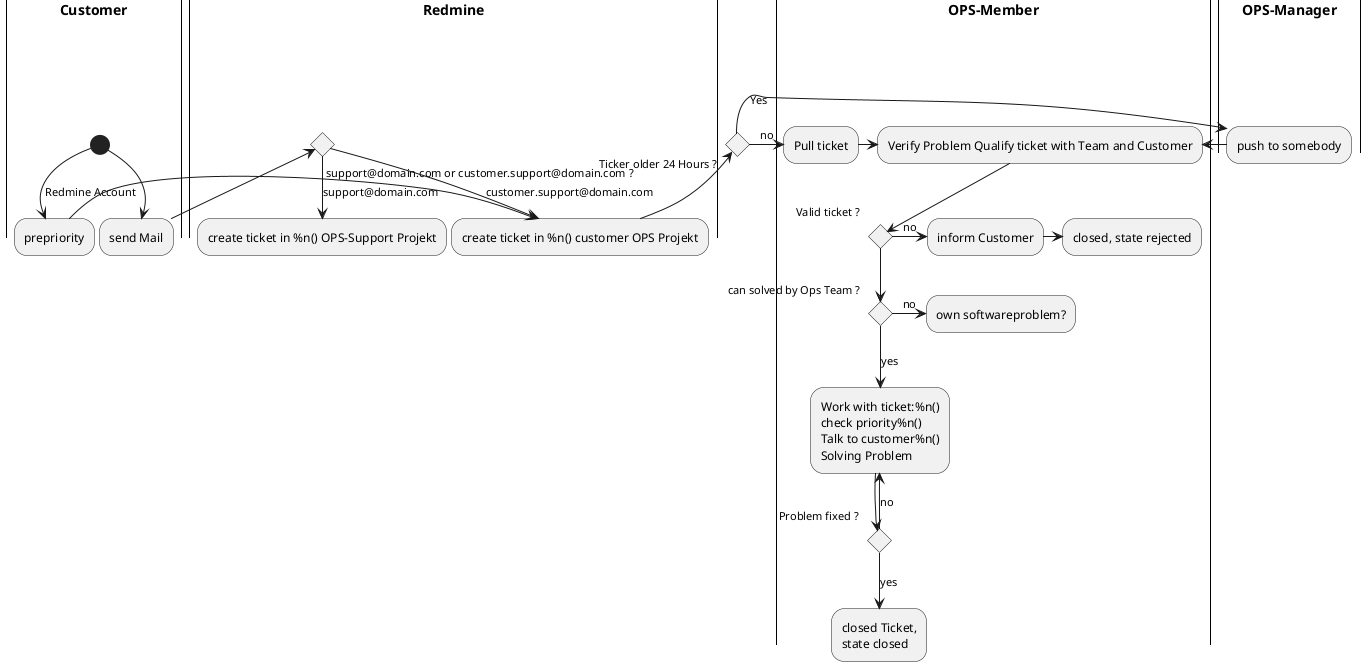{
  "sha1": "axbbegk8cdfgnrov0offeaqx836a378",
  "insertion": {
    "when": "2024-05-30T20:48:21.978Z",
    "user": "plantuml@gmail.com"
  }
}
@startuml

skinparam swimlane true
 partition Customer {
   (*) --> [Redmine Account] "prepriority" as A1
   (*) --> "send Mail"
 }

 partition Redmine Red {
  if "support@domain.com or customer.support@domain.com ?" then
   --> [support@domain.com] "create ticket in %n() OPS-Support Projekt"
  else
   --> [customer.support@domain.com] "create ticket in %n() customer OPS Projekt" as A2
  endif

  A1->A2
 }

 if "Ticker older 24 Hours ?" then
  partition OPS-Member {
    -> [no] "Pull ticket"
    -> "Verify Problem Qualify ticket with Team and Customer"

    if "Valid ticket ?" then
       -> [no] "inform Customer"
       -> "closed, state rejected"


    else
       if "can solved by Ops Team ?" then

          --> [yes] "Work with ticket:%n()
                         check priority%n()
                         Talk to customer%n()
                         Solving Problem" as A4

          if "Problem fixed ?" then
             --> [yes] "closed Ticket,
                       state closed"
          else
             --> [no] A4
          endif
       else
          -> [no] "own softwareproblem?"
       endif
    endif
 }
 else
  partition OPS-Manager {
    -> [Yes] "push to somebody"
    -> "Verify Problem Qualify ticket with Team and Customer"
  }
 endif
@enduml
